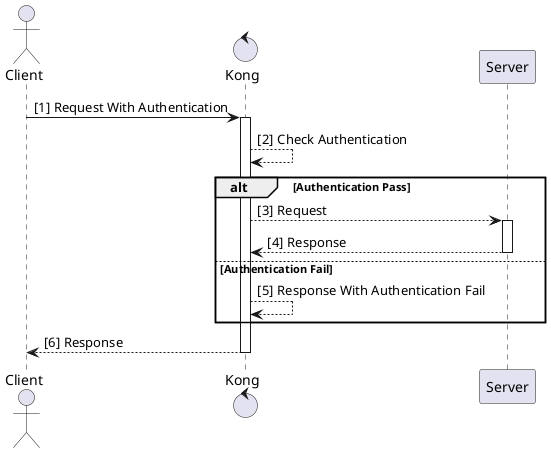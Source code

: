 @startuml
actor Client
control Kong

autonumber "[#]"
Client -> Kong: Request With Authentication
activate Kong
Kong --> Kong: Check Authentication
alt Authentication Pass
    Kong --> Server: Request
    activate Server
    return Response
else Authentication Fail
    Kong --> Kong: Response With Authentication Fail
end
return Response

@enduml